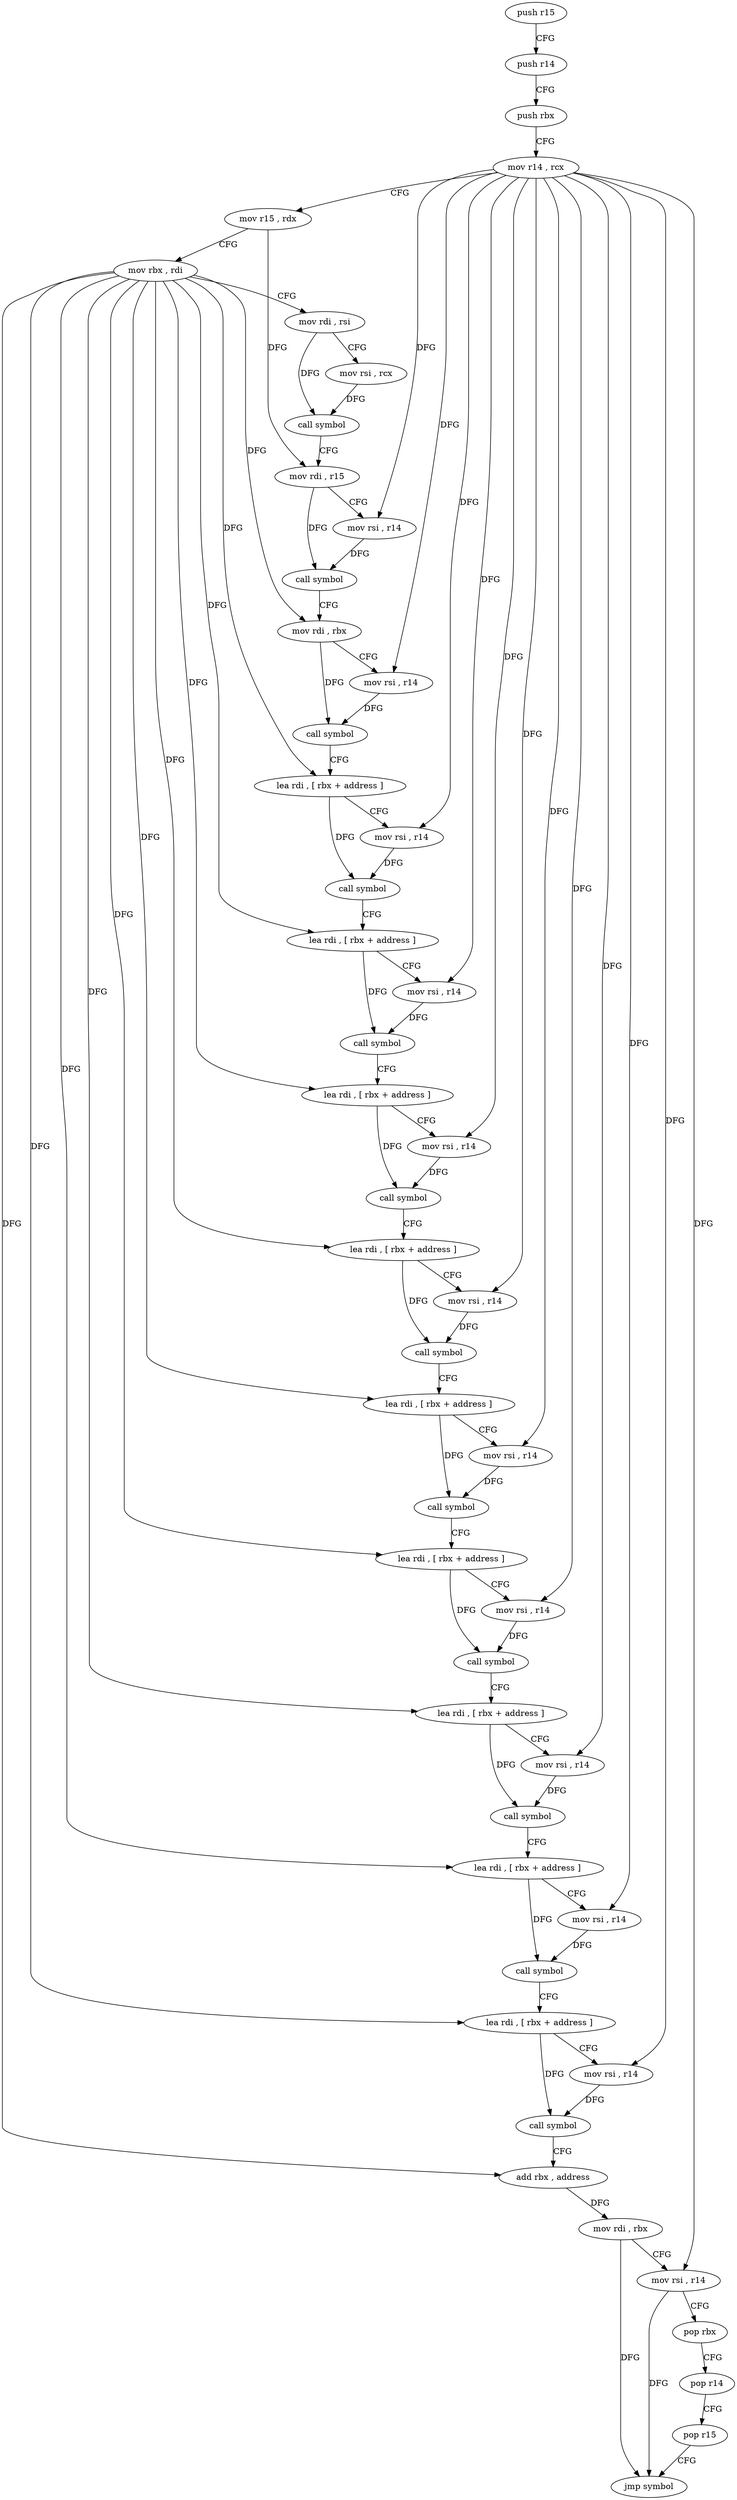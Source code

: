 digraph "func" {
"4226496" [label = "push r15" ]
"4226498" [label = "push r14" ]
"4226500" [label = "push rbx" ]
"4226501" [label = "mov r14 , rcx" ]
"4226504" [label = "mov r15 , rdx" ]
"4226507" [label = "mov rbx , rdi" ]
"4226510" [label = "mov rdi , rsi" ]
"4226513" [label = "mov rsi , rcx" ]
"4226516" [label = "call symbol" ]
"4226521" [label = "mov rdi , r15" ]
"4226524" [label = "mov rsi , r14" ]
"4226527" [label = "call symbol" ]
"4226532" [label = "mov rdi , rbx" ]
"4226535" [label = "mov rsi , r14" ]
"4226538" [label = "call symbol" ]
"4226543" [label = "lea rdi , [ rbx + address ]" ]
"4226547" [label = "mov rsi , r14" ]
"4226550" [label = "call symbol" ]
"4226555" [label = "lea rdi , [ rbx + address ]" ]
"4226559" [label = "mov rsi , r14" ]
"4226562" [label = "call symbol" ]
"4226567" [label = "lea rdi , [ rbx + address ]" ]
"4226571" [label = "mov rsi , r14" ]
"4226574" [label = "call symbol" ]
"4226579" [label = "lea rdi , [ rbx + address ]" ]
"4226583" [label = "mov rsi , r14" ]
"4226586" [label = "call symbol" ]
"4226591" [label = "lea rdi , [ rbx + address ]" ]
"4226595" [label = "mov rsi , r14" ]
"4226598" [label = "call symbol" ]
"4226603" [label = "lea rdi , [ rbx + address ]" ]
"4226607" [label = "mov rsi , r14" ]
"4226610" [label = "call symbol" ]
"4226615" [label = "lea rdi , [ rbx + address ]" ]
"4226619" [label = "mov rsi , r14" ]
"4226622" [label = "call symbol" ]
"4226627" [label = "lea rdi , [ rbx + address ]" ]
"4226634" [label = "mov rsi , r14" ]
"4226637" [label = "call symbol" ]
"4226642" [label = "lea rdi , [ rbx + address ]" ]
"4226649" [label = "mov rsi , r14" ]
"4226652" [label = "call symbol" ]
"4226657" [label = "add rbx , address" ]
"4226664" [label = "mov rdi , rbx" ]
"4226667" [label = "mov rsi , r14" ]
"4226670" [label = "pop rbx" ]
"4226671" [label = "pop r14" ]
"4226673" [label = "pop r15" ]
"4226675" [label = "jmp symbol" ]
"4226496" -> "4226498" [ label = "CFG" ]
"4226498" -> "4226500" [ label = "CFG" ]
"4226500" -> "4226501" [ label = "CFG" ]
"4226501" -> "4226504" [ label = "CFG" ]
"4226501" -> "4226524" [ label = "DFG" ]
"4226501" -> "4226535" [ label = "DFG" ]
"4226501" -> "4226547" [ label = "DFG" ]
"4226501" -> "4226559" [ label = "DFG" ]
"4226501" -> "4226571" [ label = "DFG" ]
"4226501" -> "4226583" [ label = "DFG" ]
"4226501" -> "4226595" [ label = "DFG" ]
"4226501" -> "4226607" [ label = "DFG" ]
"4226501" -> "4226619" [ label = "DFG" ]
"4226501" -> "4226634" [ label = "DFG" ]
"4226501" -> "4226649" [ label = "DFG" ]
"4226501" -> "4226667" [ label = "DFG" ]
"4226504" -> "4226507" [ label = "CFG" ]
"4226504" -> "4226521" [ label = "DFG" ]
"4226507" -> "4226510" [ label = "CFG" ]
"4226507" -> "4226532" [ label = "DFG" ]
"4226507" -> "4226543" [ label = "DFG" ]
"4226507" -> "4226555" [ label = "DFG" ]
"4226507" -> "4226567" [ label = "DFG" ]
"4226507" -> "4226579" [ label = "DFG" ]
"4226507" -> "4226591" [ label = "DFG" ]
"4226507" -> "4226603" [ label = "DFG" ]
"4226507" -> "4226615" [ label = "DFG" ]
"4226507" -> "4226627" [ label = "DFG" ]
"4226507" -> "4226642" [ label = "DFG" ]
"4226507" -> "4226657" [ label = "DFG" ]
"4226510" -> "4226513" [ label = "CFG" ]
"4226510" -> "4226516" [ label = "DFG" ]
"4226513" -> "4226516" [ label = "DFG" ]
"4226516" -> "4226521" [ label = "CFG" ]
"4226521" -> "4226524" [ label = "CFG" ]
"4226521" -> "4226527" [ label = "DFG" ]
"4226524" -> "4226527" [ label = "DFG" ]
"4226527" -> "4226532" [ label = "CFG" ]
"4226532" -> "4226535" [ label = "CFG" ]
"4226532" -> "4226538" [ label = "DFG" ]
"4226535" -> "4226538" [ label = "DFG" ]
"4226538" -> "4226543" [ label = "CFG" ]
"4226543" -> "4226547" [ label = "CFG" ]
"4226543" -> "4226550" [ label = "DFG" ]
"4226547" -> "4226550" [ label = "DFG" ]
"4226550" -> "4226555" [ label = "CFG" ]
"4226555" -> "4226559" [ label = "CFG" ]
"4226555" -> "4226562" [ label = "DFG" ]
"4226559" -> "4226562" [ label = "DFG" ]
"4226562" -> "4226567" [ label = "CFG" ]
"4226567" -> "4226571" [ label = "CFG" ]
"4226567" -> "4226574" [ label = "DFG" ]
"4226571" -> "4226574" [ label = "DFG" ]
"4226574" -> "4226579" [ label = "CFG" ]
"4226579" -> "4226583" [ label = "CFG" ]
"4226579" -> "4226586" [ label = "DFG" ]
"4226583" -> "4226586" [ label = "DFG" ]
"4226586" -> "4226591" [ label = "CFG" ]
"4226591" -> "4226595" [ label = "CFG" ]
"4226591" -> "4226598" [ label = "DFG" ]
"4226595" -> "4226598" [ label = "DFG" ]
"4226598" -> "4226603" [ label = "CFG" ]
"4226603" -> "4226607" [ label = "CFG" ]
"4226603" -> "4226610" [ label = "DFG" ]
"4226607" -> "4226610" [ label = "DFG" ]
"4226610" -> "4226615" [ label = "CFG" ]
"4226615" -> "4226619" [ label = "CFG" ]
"4226615" -> "4226622" [ label = "DFG" ]
"4226619" -> "4226622" [ label = "DFG" ]
"4226622" -> "4226627" [ label = "CFG" ]
"4226627" -> "4226634" [ label = "CFG" ]
"4226627" -> "4226637" [ label = "DFG" ]
"4226634" -> "4226637" [ label = "DFG" ]
"4226637" -> "4226642" [ label = "CFG" ]
"4226642" -> "4226649" [ label = "CFG" ]
"4226642" -> "4226652" [ label = "DFG" ]
"4226649" -> "4226652" [ label = "DFG" ]
"4226652" -> "4226657" [ label = "CFG" ]
"4226657" -> "4226664" [ label = "DFG" ]
"4226664" -> "4226667" [ label = "CFG" ]
"4226664" -> "4226675" [ label = "DFG" ]
"4226667" -> "4226670" [ label = "CFG" ]
"4226667" -> "4226675" [ label = "DFG" ]
"4226670" -> "4226671" [ label = "CFG" ]
"4226671" -> "4226673" [ label = "CFG" ]
"4226673" -> "4226675" [ label = "CFG" ]
}
